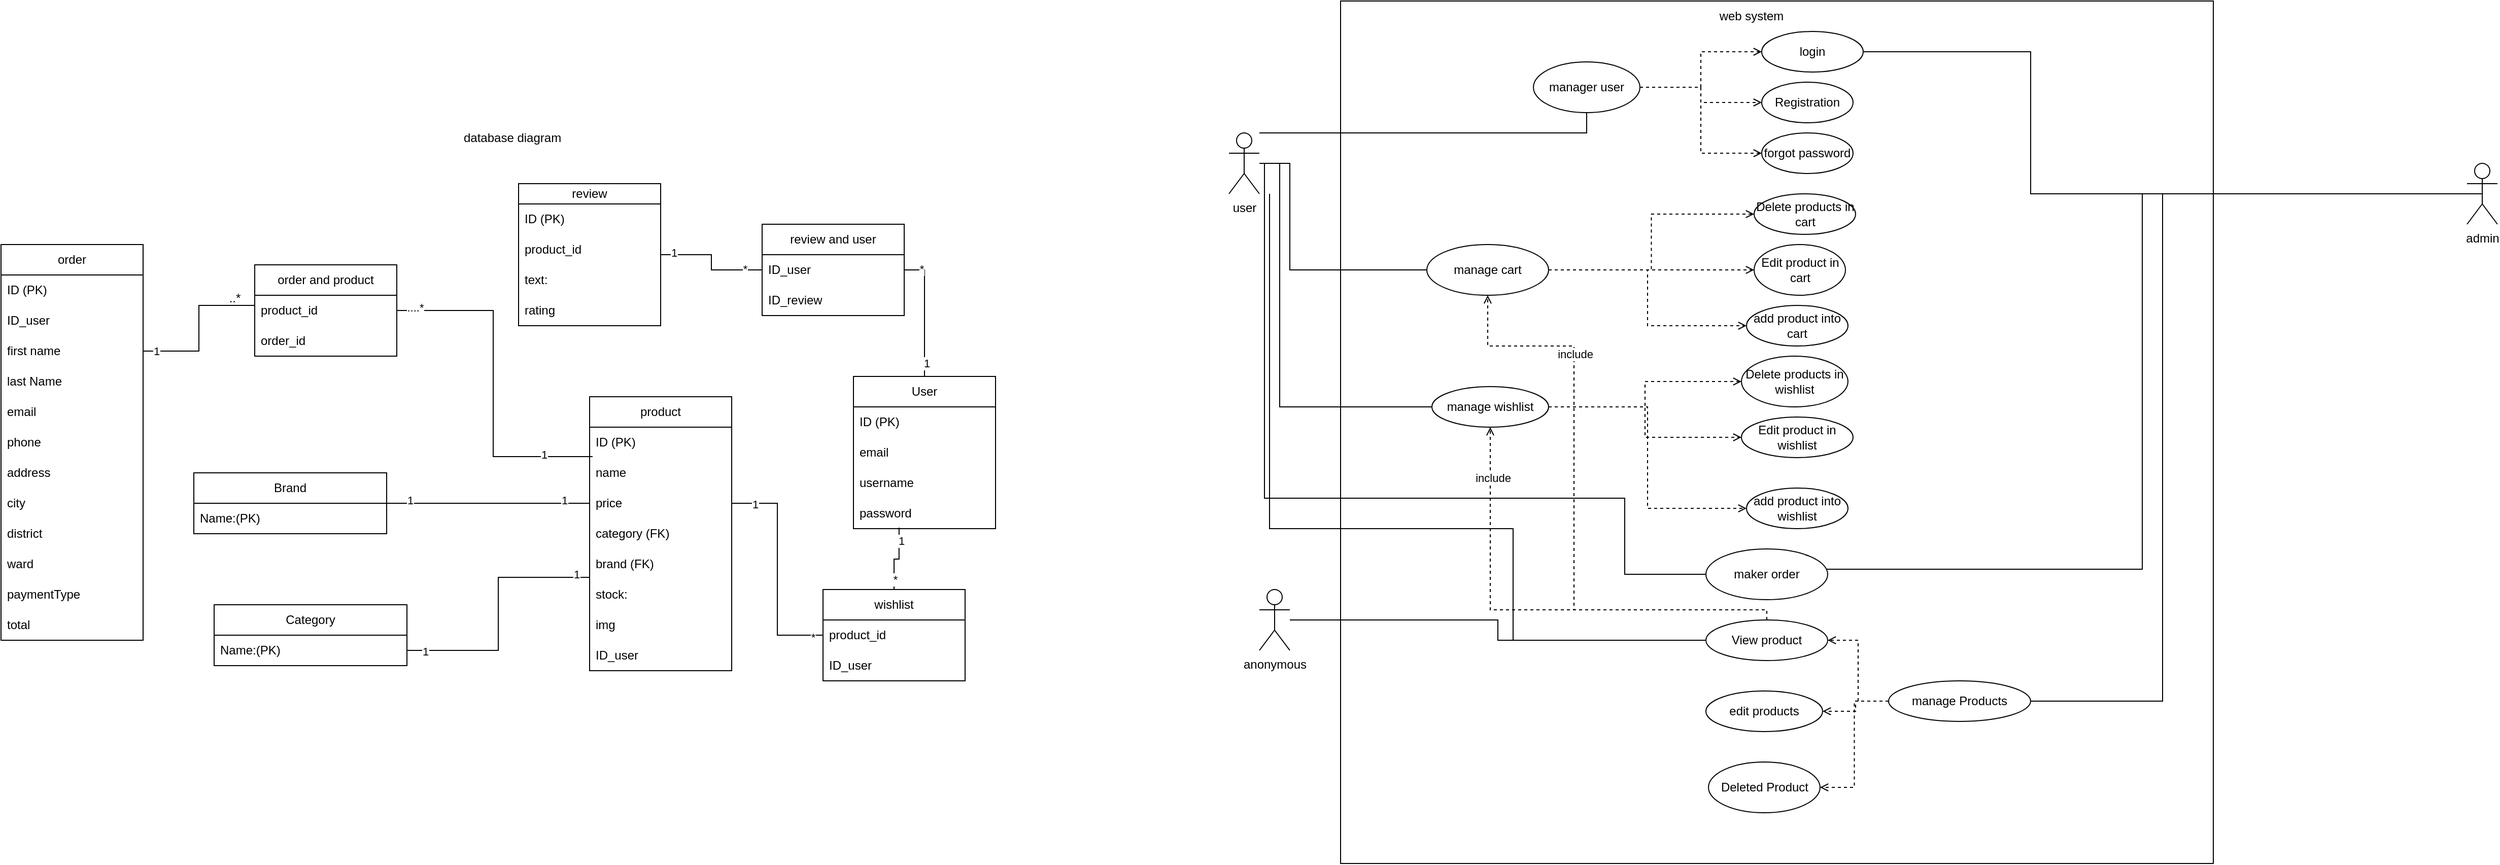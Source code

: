 <mxfile version="21.1.8" type="device">
  <diagram name="Page-1" id="ICI-8vK0ts3EgLsvYybd">
    <mxGraphModel dx="5210" dy="1848" grid="1" gridSize="10" guides="1" tooltips="1" connect="1" arrows="1" fold="1" page="1" pageScale="1" pageWidth="850" pageHeight="1100" math="0" shadow="0">
      <root>
        <mxCell id="0" />
        <mxCell id="1" parent="0" />
        <mxCell id="e3dgtLt3XknYAATpjzhd-1" value="user" style="shape=umlActor;verticalLabelPosition=bottom;verticalAlign=top;html=1;outlineConnect=0;" parent="1" vertex="1">
          <mxGeometry x="-430" y="140" width="30" height="60" as="geometry" />
        </mxCell>
        <mxCell id="e3dgtLt3XknYAATpjzhd-4" value="" style="rounded=0;whiteSpace=wrap;html=1;" parent="1" vertex="1">
          <mxGeometry x="-320" y="10" width="860" height="850" as="geometry" />
        </mxCell>
        <mxCell id="e3dgtLt3XknYAATpjzhd-2" value="admin" style="shape=umlActor;verticalLabelPosition=bottom;verticalAlign=top;html=1;outlineConnect=0;" parent="1" vertex="1">
          <mxGeometry x="790" y="170" width="30" height="60" as="geometry" />
        </mxCell>
        <mxCell id="e3dgtLt3XknYAATpjzhd-7" value="web system" style="text;html=1;strokeColor=none;fillColor=none;align=center;verticalAlign=middle;whiteSpace=wrap;rounded=0;" parent="1" vertex="1">
          <mxGeometry x="20" y="10" width="130" height="30" as="geometry" />
        </mxCell>
        <mxCell id="0JroKW-J_Lcgd8uyPRVh-32" style="edgeStyle=orthogonalEdgeStyle;rounded=0;orthogonalLoop=1;jettySize=auto;html=1;entryX=0.5;entryY=0.5;entryDx=0;entryDy=0;entryPerimeter=0;endArrow=none;endFill=0;" edge="1" parent="1" source="e3dgtLt3XknYAATpjzhd-8" target="e3dgtLt3XknYAATpjzhd-2">
          <mxGeometry relative="1" as="geometry">
            <Array as="points">
              <mxPoint x="360" y="60" />
              <mxPoint x="360" y="200" />
            </Array>
          </mxGeometry>
        </mxCell>
        <mxCell id="e3dgtLt3XknYAATpjzhd-8" value="login" style="ellipse;whiteSpace=wrap;html=1;" parent="1" vertex="1">
          <mxGeometry x="95" y="40" width="100" height="40" as="geometry" />
        </mxCell>
        <mxCell id="e3dgtLt3XknYAATpjzhd-9" value="Registration" style="ellipse;whiteSpace=wrap;html=1;" parent="1" vertex="1">
          <mxGeometry x="95" y="90" width="90" height="40" as="geometry" />
        </mxCell>
        <mxCell id="0JroKW-J_Lcgd8uyPRVh-38" style="edgeStyle=orthogonalEdgeStyle;rounded=0;orthogonalLoop=1;jettySize=auto;html=1;endArrow=none;endFill=0;" edge="1" parent="1" source="e3dgtLt3XknYAATpjzhd-11" target="0JroKW-J_Lcgd8uyPRVh-2">
          <mxGeometry relative="1" as="geometry" />
        </mxCell>
        <mxCell id="0JroKW-J_Lcgd8uyPRVh-39" style="edgeStyle=orthogonalEdgeStyle;rounded=0;orthogonalLoop=1;jettySize=auto;html=1;endArrow=none;endFill=0;" edge="1" parent="1" source="e3dgtLt3XknYAATpjzhd-11">
          <mxGeometry relative="1" as="geometry">
            <mxPoint x="-390" y="200" as="targetPoint" />
            <Array as="points">
              <mxPoint x="-150" y="640" />
              <mxPoint x="-150" y="530" />
              <mxPoint x="-390" y="530" />
            </Array>
          </mxGeometry>
        </mxCell>
        <mxCell id="0JroKW-J_Lcgd8uyPRVh-42" style="edgeStyle=orthogonalEdgeStyle;rounded=0;orthogonalLoop=1;jettySize=auto;html=1;dashed=1;endArrow=open;endFill=0;" edge="1" parent="1" source="e3dgtLt3XknYAATpjzhd-11" target="e3dgtLt3XknYAATpjzhd-16">
          <mxGeometry relative="1" as="geometry">
            <Array as="points">
              <mxPoint x="100" y="610" />
              <mxPoint x="-90" y="610" />
              <mxPoint x="-90" y="350" />
              <mxPoint x="-175" y="350" />
            </Array>
          </mxGeometry>
        </mxCell>
        <mxCell id="0JroKW-J_Lcgd8uyPRVh-45" value="include" style="edgeLabel;html=1;align=center;verticalAlign=middle;resizable=0;points=[];" vertex="1" connectable="0" parent="0JroKW-J_Lcgd8uyPRVh-42">
          <mxGeometry x="0.519" y="-1" relative="1" as="geometry">
            <mxPoint as="offset" />
          </mxGeometry>
        </mxCell>
        <mxCell id="0JroKW-J_Lcgd8uyPRVh-44" style="edgeStyle=orthogonalEdgeStyle;rounded=0;orthogonalLoop=1;jettySize=auto;html=1;entryX=0.5;entryY=1;entryDx=0;entryDy=0;dashed=1;endArrow=open;endFill=0;" edge="1" parent="1" source="e3dgtLt3XknYAATpjzhd-11" target="e3dgtLt3XknYAATpjzhd-12">
          <mxGeometry relative="1" as="geometry">
            <Array as="points">
              <mxPoint x="100" y="610" />
              <mxPoint x="-172" y="610" />
            </Array>
          </mxGeometry>
        </mxCell>
        <mxCell id="0JroKW-J_Lcgd8uyPRVh-46" value="include" style="edgeLabel;html=1;align=center;verticalAlign=middle;resizable=0;points=[];" vertex="1" connectable="0" parent="0JroKW-J_Lcgd8uyPRVh-44">
          <mxGeometry x="0.787" y="-2" relative="1" as="geometry">
            <mxPoint as="offset" />
          </mxGeometry>
        </mxCell>
        <mxCell id="e3dgtLt3XknYAATpjzhd-11" value="View product" style="ellipse;whiteSpace=wrap;html=1;" parent="1" vertex="1">
          <mxGeometry x="40" y="620" width="120" height="40" as="geometry" />
        </mxCell>
        <mxCell id="0JroKW-J_Lcgd8uyPRVh-20" style="edgeStyle=orthogonalEdgeStyle;rounded=0;orthogonalLoop=1;jettySize=auto;html=1;dashed=1;endArrow=open;endFill=0;" edge="1" parent="1" source="e3dgtLt3XknYAATpjzhd-12" target="0JroKW-J_Lcgd8uyPRVh-6">
          <mxGeometry relative="1" as="geometry" />
        </mxCell>
        <mxCell id="0JroKW-J_Lcgd8uyPRVh-21" style="edgeStyle=orthogonalEdgeStyle;rounded=0;orthogonalLoop=1;jettySize=auto;html=1;entryX=0;entryY=0.5;entryDx=0;entryDy=0;dashed=1;endArrow=open;endFill=0;" edge="1" parent="1" source="e3dgtLt3XknYAATpjzhd-12" target="0JroKW-J_Lcgd8uyPRVh-10">
          <mxGeometry relative="1" as="geometry" />
        </mxCell>
        <mxCell id="0JroKW-J_Lcgd8uyPRVh-22" style="edgeStyle=orthogonalEdgeStyle;rounded=0;orthogonalLoop=1;jettySize=auto;html=1;entryX=0;entryY=0.5;entryDx=0;entryDy=0;dashed=1;endArrow=open;endFill=0;" edge="1" parent="1" source="e3dgtLt3XknYAATpjzhd-12" target="0JroKW-J_Lcgd8uyPRVh-11">
          <mxGeometry relative="1" as="geometry" />
        </mxCell>
        <mxCell id="0JroKW-J_Lcgd8uyPRVh-31" style="edgeStyle=orthogonalEdgeStyle;rounded=0;orthogonalLoop=1;jettySize=auto;html=1;endArrow=none;endFill=0;" edge="1" parent="1" source="e3dgtLt3XknYAATpjzhd-12" target="e3dgtLt3XknYAATpjzhd-1">
          <mxGeometry relative="1" as="geometry">
            <Array as="points">
              <mxPoint x="-380" y="410" />
              <mxPoint x="-380" y="170" />
            </Array>
          </mxGeometry>
        </mxCell>
        <mxCell id="e3dgtLt3XknYAATpjzhd-12" value="manage wishlist" style="ellipse;whiteSpace=wrap;html=1;" parent="1" vertex="1">
          <mxGeometry x="-230" y="390" width="115" height="40" as="geometry" />
        </mxCell>
        <mxCell id="0JroKW-J_Lcgd8uyPRVh-23" style="edgeStyle=orthogonalEdgeStyle;rounded=0;orthogonalLoop=1;jettySize=auto;html=1;entryX=1;entryY=0.5;entryDx=0;entryDy=0;dashed=1;endArrow=open;endFill=0;" edge="1" parent="1" source="e3dgtLt3XknYAATpjzhd-13" target="e3dgtLt3XknYAATpjzhd-11">
          <mxGeometry relative="1" as="geometry" />
        </mxCell>
        <mxCell id="0JroKW-J_Lcgd8uyPRVh-24" style="edgeStyle=orthogonalEdgeStyle;rounded=0;orthogonalLoop=1;jettySize=auto;html=1;dashed=1;endArrow=open;endFill=0;" edge="1" parent="1" source="e3dgtLt3XknYAATpjzhd-13" target="e3dgtLt3XknYAATpjzhd-15">
          <mxGeometry relative="1" as="geometry" />
        </mxCell>
        <mxCell id="0JroKW-J_Lcgd8uyPRVh-25" style="edgeStyle=orthogonalEdgeStyle;rounded=0;orthogonalLoop=1;jettySize=auto;html=1;entryX=1;entryY=0.5;entryDx=0;entryDy=0;endArrow=open;endFill=0;dashed=1;" edge="1" parent="1" source="e3dgtLt3XknYAATpjzhd-13" target="0JroKW-J_Lcgd8uyPRVh-3">
          <mxGeometry relative="1" as="geometry" />
        </mxCell>
        <mxCell id="0JroKW-J_Lcgd8uyPRVh-35" style="edgeStyle=orthogonalEdgeStyle;rounded=0;orthogonalLoop=1;jettySize=auto;html=1;endArrow=none;endFill=0;" edge="1" parent="1" source="e3dgtLt3XknYAATpjzhd-13" target="e3dgtLt3XknYAATpjzhd-2">
          <mxGeometry relative="1" as="geometry">
            <Array as="points">
              <mxPoint x="490" y="700" />
              <mxPoint x="490" y="200" />
            </Array>
          </mxGeometry>
        </mxCell>
        <mxCell id="e3dgtLt3XknYAATpjzhd-13" value="manage Products" style="ellipse;whiteSpace=wrap;html=1;" parent="1" vertex="1">
          <mxGeometry x="220" y="680" width="140" height="40" as="geometry" />
        </mxCell>
        <mxCell id="e3dgtLt3XknYAATpjzhd-15" value="edit products" style="ellipse;whiteSpace=wrap;html=1;" parent="1" vertex="1">
          <mxGeometry x="40" y="690" width="115" height="40" as="geometry" />
        </mxCell>
        <mxCell id="0JroKW-J_Lcgd8uyPRVh-17" style="edgeStyle=orthogonalEdgeStyle;rounded=0;orthogonalLoop=1;jettySize=auto;html=1;entryX=0;entryY=0.5;entryDx=0;entryDy=0;dashed=1;endArrow=open;endFill=0;" edge="1" parent="1" source="e3dgtLt3XknYAATpjzhd-16" target="0JroKW-J_Lcgd8uyPRVh-9">
          <mxGeometry relative="1" as="geometry" />
        </mxCell>
        <mxCell id="0JroKW-J_Lcgd8uyPRVh-18" style="edgeStyle=orthogonalEdgeStyle;rounded=0;orthogonalLoop=1;jettySize=auto;html=1;endArrow=open;endFill=0;dashed=1;" edge="1" parent="1" source="e3dgtLt3XknYAATpjzhd-16" target="0JroKW-J_Lcgd8uyPRVh-7">
          <mxGeometry relative="1" as="geometry" />
        </mxCell>
        <mxCell id="0JroKW-J_Lcgd8uyPRVh-19" style="edgeStyle=orthogonalEdgeStyle;rounded=0;orthogonalLoop=1;jettySize=auto;html=1;entryX=0;entryY=0.5;entryDx=0;entryDy=0;endArrow=open;endFill=0;dashed=1;" edge="1" parent="1" source="e3dgtLt3XknYAATpjzhd-16" target="0JroKW-J_Lcgd8uyPRVh-8">
          <mxGeometry relative="1" as="geometry" />
        </mxCell>
        <mxCell id="0JroKW-J_Lcgd8uyPRVh-30" style="edgeStyle=orthogonalEdgeStyle;rounded=0;orthogonalLoop=1;jettySize=auto;html=1;endArrow=none;endFill=0;" edge="1" parent="1" source="e3dgtLt3XknYAATpjzhd-16" target="e3dgtLt3XknYAATpjzhd-1">
          <mxGeometry relative="1" as="geometry">
            <Array as="points">
              <mxPoint x="-370" y="275" />
              <mxPoint x="-370" y="170" />
            </Array>
          </mxGeometry>
        </mxCell>
        <mxCell id="e3dgtLt3XknYAATpjzhd-16" value="manage cart" style="ellipse;whiteSpace=wrap;html=1;" parent="1" vertex="1">
          <mxGeometry x="-235" y="250" width="120" height="50" as="geometry" />
        </mxCell>
        <mxCell id="e3dgtLt3XknYAATpjzhd-17" value="forgot password" style="ellipse;whiteSpace=wrap;html=1;" parent="1" vertex="1">
          <mxGeometry x="95" y="140" width="90" height="40" as="geometry" />
        </mxCell>
        <mxCell id="0JroKW-J_Lcgd8uyPRVh-2" value="anonymous" style="shape=umlActor;verticalLabelPosition=bottom;verticalAlign=top;html=1;outlineConnect=0;" vertex="1" parent="1">
          <mxGeometry x="-400" y="590" width="30" height="60" as="geometry" />
        </mxCell>
        <mxCell id="0JroKW-J_Lcgd8uyPRVh-3" value="Deleted Product" style="ellipse;whiteSpace=wrap;html=1;" vertex="1" parent="1">
          <mxGeometry x="42.5" y="760" width="110" height="50" as="geometry" />
        </mxCell>
        <mxCell id="0JroKW-J_Lcgd8uyPRVh-14" style="edgeStyle=orthogonalEdgeStyle;rounded=0;orthogonalLoop=1;jettySize=auto;html=1;dashed=1;endArrow=open;endFill=0;" edge="1" parent="1" source="0JroKW-J_Lcgd8uyPRVh-4" target="e3dgtLt3XknYAATpjzhd-8">
          <mxGeometry relative="1" as="geometry" />
        </mxCell>
        <mxCell id="0JroKW-J_Lcgd8uyPRVh-15" style="edgeStyle=orthogonalEdgeStyle;rounded=0;orthogonalLoop=1;jettySize=auto;html=1;dashed=1;endArrow=open;endFill=0;" edge="1" parent="1" source="0JroKW-J_Lcgd8uyPRVh-4" target="e3dgtLt3XknYAATpjzhd-9">
          <mxGeometry relative="1" as="geometry" />
        </mxCell>
        <mxCell id="0JroKW-J_Lcgd8uyPRVh-16" style="edgeStyle=orthogonalEdgeStyle;rounded=0;orthogonalLoop=1;jettySize=auto;html=1;entryX=0;entryY=0.5;entryDx=0;entryDy=0;dashed=1;endArrow=open;endFill=0;" edge="1" parent="1" source="0JroKW-J_Lcgd8uyPRVh-4" target="e3dgtLt3XknYAATpjzhd-17">
          <mxGeometry relative="1" as="geometry" />
        </mxCell>
        <mxCell id="0JroKW-J_Lcgd8uyPRVh-28" style="edgeStyle=orthogonalEdgeStyle;rounded=0;orthogonalLoop=1;jettySize=auto;html=1;endArrow=none;endFill=0;" edge="1" parent="1" source="0JroKW-J_Lcgd8uyPRVh-4" target="e3dgtLt3XknYAATpjzhd-1">
          <mxGeometry relative="1" as="geometry">
            <Array as="points">
              <mxPoint x="-78" y="140" />
            </Array>
          </mxGeometry>
        </mxCell>
        <mxCell id="0JroKW-J_Lcgd8uyPRVh-4" value="manager user" style="ellipse;whiteSpace=wrap;html=1;" vertex="1" parent="1">
          <mxGeometry x="-130" y="70" width="105" height="50" as="geometry" />
        </mxCell>
        <mxCell id="0JroKW-J_Lcgd8uyPRVh-36" style="edgeStyle=orthogonalEdgeStyle;rounded=0;orthogonalLoop=1;jettySize=auto;html=1;endArrow=none;endFill=0;" edge="1" parent="1" source="0JroKW-J_Lcgd8uyPRVh-5" target="e3dgtLt3XknYAATpjzhd-1">
          <mxGeometry relative="1" as="geometry">
            <Array as="points">
              <mxPoint x="-40" y="575" />
              <mxPoint x="-40" y="500" />
              <mxPoint x="-395" y="500" />
            </Array>
          </mxGeometry>
        </mxCell>
        <mxCell id="0JroKW-J_Lcgd8uyPRVh-41" style="edgeStyle=orthogonalEdgeStyle;rounded=0;orthogonalLoop=1;jettySize=auto;html=1;endArrow=none;endFill=0;" edge="1" parent="1" source="0JroKW-J_Lcgd8uyPRVh-5">
          <mxGeometry relative="1" as="geometry">
            <mxPoint x="800" y="200" as="targetPoint" />
            <Array as="points">
              <mxPoint x="470" y="570" />
              <mxPoint x="470" y="200" />
            </Array>
          </mxGeometry>
        </mxCell>
        <mxCell id="0JroKW-J_Lcgd8uyPRVh-5" value="maker order" style="ellipse;whiteSpace=wrap;html=1;" vertex="1" parent="1">
          <mxGeometry x="40" y="550" width="120" height="50" as="geometry" />
        </mxCell>
        <mxCell id="0JroKW-J_Lcgd8uyPRVh-6" value="Delete products in wishlist" style="ellipse;whiteSpace=wrap;html=1;" vertex="1" parent="1">
          <mxGeometry x="75" y="360" width="105" height="50" as="geometry" />
        </mxCell>
        <mxCell id="0JroKW-J_Lcgd8uyPRVh-7" value="Edit product in cart" style="ellipse;whiteSpace=wrap;html=1;" vertex="1" parent="1">
          <mxGeometry x="87.5" y="250" width="90" height="50" as="geometry" />
        </mxCell>
        <mxCell id="0JroKW-J_Lcgd8uyPRVh-8" value="add product into cart" style="ellipse;whiteSpace=wrap;html=1;" vertex="1" parent="1">
          <mxGeometry x="80" y="310" width="100" height="40" as="geometry" />
        </mxCell>
        <mxCell id="0JroKW-J_Lcgd8uyPRVh-9" value="Delete products in cart" style="ellipse;whiteSpace=wrap;html=1;" vertex="1" parent="1">
          <mxGeometry x="87.5" y="200" width="100" height="40" as="geometry" />
        </mxCell>
        <mxCell id="0JroKW-J_Lcgd8uyPRVh-10" value="Edit product in wishlist" style="ellipse;whiteSpace=wrap;html=1;" vertex="1" parent="1">
          <mxGeometry x="75" y="420" width="110" height="40" as="geometry" />
        </mxCell>
        <mxCell id="0JroKW-J_Lcgd8uyPRVh-11" value="add product into wishlist" style="ellipse;whiteSpace=wrap;html=1;" vertex="1" parent="1">
          <mxGeometry x="80" y="490" width="100" height="40" as="geometry" />
        </mxCell>
        <mxCell id="0JroKW-J_Lcgd8uyPRVh-121" value="" style="group" vertex="1" connectable="0" parent="1">
          <mxGeometry x="-1640" y="130" width="980" height="550" as="geometry" />
        </mxCell>
        <mxCell id="0JroKW-J_Lcgd8uyPRVh-47" value="product" style="swimlane;fontStyle=0;childLayout=stackLayout;horizontal=1;startSize=30;horizontalStack=0;resizeParent=1;resizeParentMax=0;resizeLast=0;collapsible=1;marginBottom=0;whiteSpace=wrap;html=1;" vertex="1" parent="0JroKW-J_Lcgd8uyPRVh-121">
          <mxGeometry x="580" y="270" width="140" height="270" as="geometry" />
        </mxCell>
        <mxCell id="0JroKW-J_Lcgd8uyPRVh-65" value="ID (PK)" style="text;strokeColor=none;fillColor=none;align=left;verticalAlign=middle;spacingLeft=4;spacingRight=4;overflow=hidden;points=[[0,0.5],[1,0.5]];portConstraint=eastwest;rotatable=0;whiteSpace=wrap;html=1;" vertex="1" parent="0JroKW-J_Lcgd8uyPRVh-47">
          <mxGeometry y="30" width="140" height="30" as="geometry" />
        </mxCell>
        <mxCell id="0JroKW-J_Lcgd8uyPRVh-48" value="name" style="text;strokeColor=none;fillColor=none;align=left;verticalAlign=middle;spacingLeft=4;spacingRight=4;overflow=hidden;points=[[0,0.5],[1,0.5]];portConstraint=eastwest;rotatable=0;whiteSpace=wrap;html=1;" vertex="1" parent="0JroKW-J_Lcgd8uyPRVh-47">
          <mxGeometry y="60" width="140" height="30" as="geometry" />
        </mxCell>
        <mxCell id="0JroKW-J_Lcgd8uyPRVh-49" value="price" style="text;strokeColor=none;fillColor=none;align=left;verticalAlign=middle;spacingLeft=4;spacingRight=4;overflow=hidden;points=[[0,0.5],[1,0.5]];portConstraint=eastwest;rotatable=0;whiteSpace=wrap;html=1;" vertex="1" parent="0JroKW-J_Lcgd8uyPRVh-47">
          <mxGeometry y="90" width="140" height="30" as="geometry" />
        </mxCell>
        <mxCell id="0JroKW-J_Lcgd8uyPRVh-68" value="category (FK)" style="text;strokeColor=none;fillColor=none;align=left;verticalAlign=middle;spacingLeft=4;spacingRight=4;overflow=hidden;points=[[0,0.5],[1,0.5]];portConstraint=eastwest;rotatable=0;whiteSpace=wrap;html=1;" vertex="1" parent="0JroKW-J_Lcgd8uyPRVh-47">
          <mxGeometry y="120" width="140" height="30" as="geometry" />
        </mxCell>
        <mxCell id="0JroKW-J_Lcgd8uyPRVh-69" value="brand (FK)" style="text;strokeColor=none;fillColor=none;align=left;verticalAlign=middle;spacingLeft=4;spacingRight=4;overflow=hidden;points=[[0,0.5],[1,0.5]];portConstraint=eastwest;rotatable=0;whiteSpace=wrap;html=1;" vertex="1" parent="0JroKW-J_Lcgd8uyPRVh-47">
          <mxGeometry y="150" width="140" height="30" as="geometry" />
        </mxCell>
        <mxCell id="0JroKW-J_Lcgd8uyPRVh-50" value="stock:" style="text;strokeColor=none;fillColor=none;align=left;verticalAlign=middle;spacingLeft=4;spacingRight=4;overflow=hidden;points=[[0,0.5],[1,0.5]];portConstraint=eastwest;rotatable=0;whiteSpace=wrap;html=1;" vertex="1" parent="0JroKW-J_Lcgd8uyPRVh-47">
          <mxGeometry y="180" width="140" height="30" as="geometry" />
        </mxCell>
        <mxCell id="0JroKW-J_Lcgd8uyPRVh-66" value="img" style="text;strokeColor=none;fillColor=none;align=left;verticalAlign=middle;spacingLeft=4;spacingRight=4;overflow=hidden;points=[[0,0.5],[1,0.5]];portConstraint=eastwest;rotatable=0;whiteSpace=wrap;html=1;" vertex="1" parent="0JroKW-J_Lcgd8uyPRVh-47">
          <mxGeometry y="210" width="140" height="30" as="geometry" />
        </mxCell>
        <mxCell id="0JroKW-J_Lcgd8uyPRVh-90" value="ID_user" style="text;strokeColor=none;fillColor=none;align=left;verticalAlign=middle;spacingLeft=4;spacingRight=4;overflow=hidden;points=[[0,0.5],[1,0.5]];portConstraint=eastwest;rotatable=0;whiteSpace=wrap;html=1;" vertex="1" parent="0JroKW-J_Lcgd8uyPRVh-47">
          <mxGeometry y="240" width="140" height="30" as="geometry" />
        </mxCell>
        <mxCell id="0JroKW-J_Lcgd8uyPRVh-112" style="edgeStyle=orthogonalEdgeStyle;rounded=0;orthogonalLoop=1;jettySize=auto;html=1;endArrow=none;endFill=0;" edge="1" parent="0JroKW-J_Lcgd8uyPRVh-121" source="0JroKW-J_Lcgd8uyPRVh-60" target="0JroKW-J_Lcgd8uyPRVh-49">
          <mxGeometry relative="1" as="geometry" />
        </mxCell>
        <mxCell id="0JroKW-J_Lcgd8uyPRVh-126" value="1" style="edgeLabel;html=1;align=center;verticalAlign=middle;resizable=0;points=[];" vertex="1" connectable="0" parent="0JroKW-J_Lcgd8uyPRVh-112">
          <mxGeometry x="-0.77" y="3" relative="1" as="geometry">
            <mxPoint as="offset" />
          </mxGeometry>
        </mxCell>
        <mxCell id="0JroKW-J_Lcgd8uyPRVh-127" value="1" style="edgeLabel;html=1;align=center;verticalAlign=middle;resizable=0;points=[];" vertex="1" connectable="0" parent="0JroKW-J_Lcgd8uyPRVh-112">
          <mxGeometry x="0.76" y="3" relative="1" as="geometry">
            <mxPoint x="-1" as="offset" />
          </mxGeometry>
        </mxCell>
        <mxCell id="0JroKW-J_Lcgd8uyPRVh-60" value="Brand" style="swimlane;fontStyle=0;childLayout=stackLayout;horizontal=1;startSize=30;horizontalStack=0;resizeParent=1;resizeParentMax=0;resizeLast=0;collapsible=1;marginBottom=0;whiteSpace=wrap;html=1;" vertex="1" parent="0JroKW-J_Lcgd8uyPRVh-121">
          <mxGeometry x="190" y="345" width="190" height="60" as="geometry">
            <mxRectangle x="-1460" y="750" width="60" height="30" as="alternateBounds" />
          </mxGeometry>
        </mxCell>
        <mxCell id="0JroKW-J_Lcgd8uyPRVh-61" value="Name:(PK)" style="text;strokeColor=none;fillColor=none;align=left;verticalAlign=middle;spacingLeft=4;spacingRight=4;overflow=hidden;points=[[0,0.5],[1,0.5]];portConstraint=eastwest;rotatable=0;whiteSpace=wrap;html=1;" vertex="1" parent="0JroKW-J_Lcgd8uyPRVh-60">
          <mxGeometry y="30" width="190" height="30" as="geometry" />
        </mxCell>
        <mxCell id="0JroKW-J_Lcgd8uyPRVh-70" value="Category" style="swimlane;fontStyle=0;childLayout=stackLayout;horizontal=1;startSize=30;horizontalStack=0;resizeParent=1;resizeParentMax=0;resizeLast=0;collapsible=1;marginBottom=0;whiteSpace=wrap;html=1;" vertex="1" parent="0JroKW-J_Lcgd8uyPRVh-121">
          <mxGeometry x="210" y="475" width="190" height="60" as="geometry">
            <mxRectangle x="-1460" y="750" width="60" height="30" as="alternateBounds" />
          </mxGeometry>
        </mxCell>
        <mxCell id="0JroKW-J_Lcgd8uyPRVh-71" value="Name:(PK)" style="text;strokeColor=none;fillColor=none;align=left;verticalAlign=middle;spacingLeft=4;spacingRight=4;overflow=hidden;points=[[0,0.5],[1,0.5]];portConstraint=eastwest;rotatable=0;whiteSpace=wrap;html=1;" vertex="1" parent="0JroKW-J_Lcgd8uyPRVh-70">
          <mxGeometry y="30" width="190" height="30" as="geometry" />
        </mxCell>
        <mxCell id="0JroKW-J_Lcgd8uyPRVh-73" value="User" style="swimlane;fontStyle=0;childLayout=stackLayout;horizontal=1;startSize=30;horizontalStack=0;resizeParent=1;resizeParentMax=0;resizeLast=0;collapsible=1;marginBottom=0;whiteSpace=wrap;html=1;" vertex="1" parent="0JroKW-J_Lcgd8uyPRVh-121">
          <mxGeometry x="840" y="250" width="140" height="150" as="geometry" />
        </mxCell>
        <mxCell id="0JroKW-J_Lcgd8uyPRVh-74" value="ID (PK)" style="text;strokeColor=none;fillColor=none;align=left;verticalAlign=middle;spacingLeft=4;spacingRight=4;overflow=hidden;points=[[0,0.5],[1,0.5]];portConstraint=eastwest;rotatable=0;whiteSpace=wrap;html=1;" vertex="1" parent="0JroKW-J_Lcgd8uyPRVh-73">
          <mxGeometry y="30" width="140" height="30" as="geometry" />
        </mxCell>
        <mxCell id="0JroKW-J_Lcgd8uyPRVh-75" value="email" style="text;strokeColor=none;fillColor=none;align=left;verticalAlign=middle;spacingLeft=4;spacingRight=4;overflow=hidden;points=[[0,0.5],[1,0.5]];portConstraint=eastwest;rotatable=0;whiteSpace=wrap;html=1;" vertex="1" parent="0JroKW-J_Lcgd8uyPRVh-73">
          <mxGeometry y="60" width="140" height="30" as="geometry" />
        </mxCell>
        <mxCell id="0JroKW-J_Lcgd8uyPRVh-76" value="username" style="text;strokeColor=none;fillColor=none;align=left;verticalAlign=middle;spacingLeft=4;spacingRight=4;overflow=hidden;points=[[0,0.5],[1,0.5]];portConstraint=eastwest;rotatable=0;whiteSpace=wrap;html=1;" vertex="1" parent="0JroKW-J_Lcgd8uyPRVh-73">
          <mxGeometry y="90" width="140" height="30" as="geometry" />
        </mxCell>
        <mxCell id="0JroKW-J_Lcgd8uyPRVh-77" value="password" style="text;strokeColor=none;fillColor=none;align=left;verticalAlign=middle;spacingLeft=4;spacingRight=4;overflow=hidden;points=[[0,0.5],[1,0.5]];portConstraint=eastwest;rotatable=0;whiteSpace=wrap;html=1;" vertex="1" parent="0JroKW-J_Lcgd8uyPRVh-73">
          <mxGeometry y="120" width="140" height="30" as="geometry" />
        </mxCell>
        <mxCell id="0JroKW-J_Lcgd8uyPRVh-81" value="review" style="swimlane;fontStyle=0;childLayout=stackLayout;horizontal=1;startSize=20;horizontalStack=0;resizeParent=1;resizeParentMax=0;resizeLast=0;collapsible=1;marginBottom=0;whiteSpace=wrap;html=1;" vertex="1" parent="0JroKW-J_Lcgd8uyPRVh-121">
          <mxGeometry x="510" y="60" width="140" height="140" as="geometry" />
        </mxCell>
        <mxCell id="0JroKW-J_Lcgd8uyPRVh-82" value="ID (PK)" style="text;strokeColor=none;fillColor=none;align=left;verticalAlign=middle;spacingLeft=4;spacingRight=4;overflow=hidden;points=[[0,0.5],[1,0.5]];portConstraint=eastwest;rotatable=0;whiteSpace=wrap;html=1;" vertex="1" parent="0JroKW-J_Lcgd8uyPRVh-81">
          <mxGeometry y="20" width="140" height="30" as="geometry" />
        </mxCell>
        <mxCell id="0JroKW-J_Lcgd8uyPRVh-85" value="product_id" style="text;strokeColor=none;fillColor=none;align=left;verticalAlign=middle;spacingLeft=4;spacingRight=4;overflow=hidden;points=[[0,0.5],[1,0.5]];portConstraint=eastwest;rotatable=0;whiteSpace=wrap;html=1;" vertex="1" parent="0JroKW-J_Lcgd8uyPRVh-81">
          <mxGeometry y="50" width="140" height="30" as="geometry" />
        </mxCell>
        <mxCell id="0JroKW-J_Lcgd8uyPRVh-83" value="text:" style="text;strokeColor=none;fillColor=none;align=left;verticalAlign=middle;spacingLeft=4;spacingRight=4;overflow=hidden;points=[[0,0.5],[1,0.5]];portConstraint=eastwest;rotatable=0;whiteSpace=wrap;html=1;" vertex="1" parent="0JroKW-J_Lcgd8uyPRVh-81">
          <mxGeometry y="80" width="140" height="30" as="geometry" />
        </mxCell>
        <mxCell id="0JroKW-J_Lcgd8uyPRVh-84" value="rating" style="text;strokeColor=none;fillColor=none;align=left;verticalAlign=middle;spacingLeft=4;spacingRight=4;overflow=hidden;points=[[0,0.5],[1,0.5]];portConstraint=eastwest;rotatable=0;whiteSpace=wrap;html=1;" vertex="1" parent="0JroKW-J_Lcgd8uyPRVh-81">
          <mxGeometry y="110" width="140" height="30" as="geometry" />
        </mxCell>
        <mxCell id="0JroKW-J_Lcgd8uyPRVh-86" value="review and user" style="swimlane;fontStyle=0;childLayout=stackLayout;horizontal=1;startSize=30;horizontalStack=0;resizeParent=1;resizeParentMax=0;resizeLast=0;collapsible=1;marginBottom=0;whiteSpace=wrap;html=1;" vertex="1" parent="0JroKW-J_Lcgd8uyPRVh-121">
          <mxGeometry x="750" y="100" width="140" height="90" as="geometry" />
        </mxCell>
        <mxCell id="0JroKW-J_Lcgd8uyPRVh-87" value="ID_user" style="text;strokeColor=none;fillColor=none;align=left;verticalAlign=middle;spacingLeft=4;spacingRight=4;overflow=hidden;points=[[0,0.5],[1,0.5]];portConstraint=eastwest;rotatable=0;whiteSpace=wrap;html=1;" vertex="1" parent="0JroKW-J_Lcgd8uyPRVh-86">
          <mxGeometry y="30" width="140" height="30" as="geometry" />
        </mxCell>
        <mxCell id="0JroKW-J_Lcgd8uyPRVh-88" value="ID_review" style="text;strokeColor=none;fillColor=none;align=left;verticalAlign=middle;spacingLeft=4;spacingRight=4;overflow=hidden;points=[[0,0.5],[1,0.5]];portConstraint=eastwest;rotatable=0;whiteSpace=wrap;html=1;" vertex="1" parent="0JroKW-J_Lcgd8uyPRVh-86">
          <mxGeometry y="60" width="140" height="30" as="geometry" />
        </mxCell>
        <mxCell id="0JroKW-J_Lcgd8uyPRVh-119" style="edgeStyle=orthogonalEdgeStyle;rounded=0;orthogonalLoop=1;jettySize=auto;html=1;entryX=0.321;entryY=0.967;entryDx=0;entryDy=0;entryPerimeter=0;endArrow=none;endFill=0;" edge="1" parent="0JroKW-J_Lcgd8uyPRVh-121" source="0JroKW-J_Lcgd8uyPRVh-91" target="0JroKW-J_Lcgd8uyPRVh-77">
          <mxGeometry relative="1" as="geometry" />
        </mxCell>
        <mxCell id="0JroKW-J_Lcgd8uyPRVh-132" value="1" style="edgeLabel;html=1;align=center;verticalAlign=middle;resizable=0;points=[];" vertex="1" connectable="0" parent="0JroKW-J_Lcgd8uyPRVh-119">
          <mxGeometry x="0.606" y="-2" relative="1" as="geometry">
            <mxPoint as="offset" />
          </mxGeometry>
        </mxCell>
        <mxCell id="0JroKW-J_Lcgd8uyPRVh-133" value="*" style="edgeLabel;html=1;align=center;verticalAlign=middle;resizable=0;points=[];" vertex="1" connectable="0" parent="0JroKW-J_Lcgd8uyPRVh-119">
          <mxGeometry x="-0.697" y="-1" relative="1" as="geometry">
            <mxPoint as="offset" />
          </mxGeometry>
        </mxCell>
        <mxCell id="0JroKW-J_Lcgd8uyPRVh-91" value="wishlist" style="swimlane;fontStyle=0;childLayout=stackLayout;horizontal=1;startSize=30;horizontalStack=0;resizeParent=1;resizeParentMax=0;resizeLast=0;collapsible=1;marginBottom=0;whiteSpace=wrap;html=1;" vertex="1" parent="0JroKW-J_Lcgd8uyPRVh-121">
          <mxGeometry x="810" y="460" width="140" height="90" as="geometry" />
        </mxCell>
        <mxCell id="0JroKW-J_Lcgd8uyPRVh-93" value="product_id" style="text;strokeColor=none;fillColor=none;align=left;verticalAlign=middle;spacingLeft=4;spacingRight=4;overflow=hidden;points=[[0,0.5],[1,0.5]];portConstraint=eastwest;rotatable=0;whiteSpace=wrap;html=1;" vertex="1" parent="0JroKW-J_Lcgd8uyPRVh-91">
          <mxGeometry y="30" width="140" height="30" as="geometry" />
        </mxCell>
        <mxCell id="0JroKW-J_Lcgd8uyPRVh-94" value="ID_user" style="text;strokeColor=none;fillColor=none;align=left;verticalAlign=middle;spacingLeft=4;spacingRight=4;overflow=hidden;points=[[0,0.5],[1,0.5]];portConstraint=eastwest;rotatable=0;whiteSpace=wrap;html=1;" vertex="1" parent="0JroKW-J_Lcgd8uyPRVh-91">
          <mxGeometry y="60" width="140" height="30" as="geometry" />
        </mxCell>
        <mxCell id="0JroKW-J_Lcgd8uyPRVh-95" value="order" style="swimlane;fontStyle=0;childLayout=stackLayout;horizontal=1;startSize=30;horizontalStack=0;resizeParent=1;resizeParentMax=0;resizeLast=0;collapsible=1;marginBottom=0;whiteSpace=wrap;html=1;" vertex="1" parent="0JroKW-J_Lcgd8uyPRVh-121">
          <mxGeometry y="120" width="140" height="390" as="geometry" />
        </mxCell>
        <mxCell id="0JroKW-J_Lcgd8uyPRVh-96" value="ID (PK)" style="text;strokeColor=none;fillColor=none;align=left;verticalAlign=middle;spacingLeft=4;spacingRight=4;overflow=hidden;points=[[0,0.5],[1,0.5]];portConstraint=eastwest;rotatable=0;whiteSpace=wrap;html=1;" vertex="1" parent="0JroKW-J_Lcgd8uyPRVh-95">
          <mxGeometry y="30" width="140" height="30" as="geometry" />
        </mxCell>
        <mxCell id="0JroKW-J_Lcgd8uyPRVh-97" value="ID_user" style="text;strokeColor=none;fillColor=none;align=left;verticalAlign=middle;spacingLeft=4;spacingRight=4;overflow=hidden;points=[[0,0.5],[1,0.5]];portConstraint=eastwest;rotatable=0;whiteSpace=wrap;html=1;" vertex="1" parent="0JroKW-J_Lcgd8uyPRVh-95">
          <mxGeometry y="60" width="140" height="30" as="geometry" />
        </mxCell>
        <mxCell id="0JroKW-J_Lcgd8uyPRVh-98" value="first name" style="text;strokeColor=none;fillColor=none;align=left;verticalAlign=middle;spacingLeft=4;spacingRight=4;overflow=hidden;points=[[0,0.5],[1,0.5]];portConstraint=eastwest;rotatable=0;whiteSpace=wrap;html=1;" vertex="1" parent="0JroKW-J_Lcgd8uyPRVh-95">
          <mxGeometry y="90" width="140" height="30" as="geometry" />
        </mxCell>
        <mxCell id="0JroKW-J_Lcgd8uyPRVh-99" value="last Name" style="text;strokeColor=none;fillColor=none;align=left;verticalAlign=middle;spacingLeft=4;spacingRight=4;overflow=hidden;points=[[0,0.5],[1,0.5]];portConstraint=eastwest;rotatable=0;whiteSpace=wrap;html=1;" vertex="1" parent="0JroKW-J_Lcgd8uyPRVh-95">
          <mxGeometry y="120" width="140" height="30" as="geometry" />
        </mxCell>
        <mxCell id="0JroKW-J_Lcgd8uyPRVh-100" value="email" style="text;strokeColor=none;fillColor=none;align=left;verticalAlign=middle;spacingLeft=4;spacingRight=4;overflow=hidden;points=[[0,0.5],[1,0.5]];portConstraint=eastwest;rotatable=0;whiteSpace=wrap;html=1;" vertex="1" parent="0JroKW-J_Lcgd8uyPRVh-95">
          <mxGeometry y="150" width="140" height="30" as="geometry" />
        </mxCell>
        <mxCell id="0JroKW-J_Lcgd8uyPRVh-101" value="phone" style="text;strokeColor=none;fillColor=none;align=left;verticalAlign=middle;spacingLeft=4;spacingRight=4;overflow=hidden;points=[[0,0.5],[1,0.5]];portConstraint=eastwest;rotatable=0;whiteSpace=wrap;html=1;" vertex="1" parent="0JroKW-J_Lcgd8uyPRVh-95">
          <mxGeometry y="180" width="140" height="30" as="geometry" />
        </mxCell>
        <mxCell id="0JroKW-J_Lcgd8uyPRVh-102" value="address" style="text;strokeColor=none;fillColor=none;align=left;verticalAlign=middle;spacingLeft=4;spacingRight=4;overflow=hidden;points=[[0,0.5],[1,0.5]];portConstraint=eastwest;rotatable=0;whiteSpace=wrap;html=1;" vertex="1" parent="0JroKW-J_Lcgd8uyPRVh-95">
          <mxGeometry y="210" width="140" height="30" as="geometry" />
        </mxCell>
        <mxCell id="0JroKW-J_Lcgd8uyPRVh-103" value="city" style="text;strokeColor=none;fillColor=none;align=left;verticalAlign=middle;spacingLeft=4;spacingRight=4;overflow=hidden;points=[[0,0.5],[1,0.5]];portConstraint=eastwest;rotatable=0;whiteSpace=wrap;html=1;" vertex="1" parent="0JroKW-J_Lcgd8uyPRVh-95">
          <mxGeometry y="240" width="140" height="30" as="geometry" />
        </mxCell>
        <mxCell id="0JroKW-J_Lcgd8uyPRVh-104" value="district" style="text;strokeColor=none;fillColor=none;align=left;verticalAlign=middle;spacingLeft=4;spacingRight=4;overflow=hidden;points=[[0,0.5],[1,0.5]];portConstraint=eastwest;rotatable=0;whiteSpace=wrap;html=1;" vertex="1" parent="0JroKW-J_Lcgd8uyPRVh-95">
          <mxGeometry y="270" width="140" height="30" as="geometry" />
        </mxCell>
        <mxCell id="0JroKW-J_Lcgd8uyPRVh-105" value="ward" style="text;strokeColor=none;fillColor=none;align=left;verticalAlign=middle;spacingLeft=4;spacingRight=4;overflow=hidden;points=[[0,0.5],[1,0.5]];portConstraint=eastwest;rotatable=0;whiteSpace=wrap;html=1;" vertex="1" parent="0JroKW-J_Lcgd8uyPRVh-95">
          <mxGeometry y="300" width="140" height="30" as="geometry" />
        </mxCell>
        <mxCell id="0JroKW-J_Lcgd8uyPRVh-106" value="paymentType" style="text;strokeColor=none;fillColor=none;align=left;verticalAlign=middle;spacingLeft=4;spacingRight=4;overflow=hidden;points=[[0,0.5],[1,0.5]];portConstraint=eastwest;rotatable=0;whiteSpace=wrap;html=1;" vertex="1" parent="0JroKW-J_Lcgd8uyPRVh-95">
          <mxGeometry y="330" width="140" height="30" as="geometry" />
        </mxCell>
        <mxCell id="0JroKW-J_Lcgd8uyPRVh-107" value="total" style="text;strokeColor=none;fillColor=none;align=left;verticalAlign=middle;spacingLeft=4;spacingRight=4;overflow=hidden;points=[[0,0.5],[1,0.5]];portConstraint=eastwest;rotatable=0;whiteSpace=wrap;html=1;" vertex="1" parent="0JroKW-J_Lcgd8uyPRVh-95">
          <mxGeometry y="360" width="140" height="30" as="geometry" />
        </mxCell>
        <mxCell id="0JroKW-J_Lcgd8uyPRVh-108" value="order and product" style="swimlane;fontStyle=0;childLayout=stackLayout;horizontal=1;startSize=30;horizontalStack=0;resizeParent=1;resizeParentMax=0;resizeLast=0;collapsible=1;marginBottom=0;whiteSpace=wrap;html=1;" vertex="1" parent="0JroKW-J_Lcgd8uyPRVh-121">
          <mxGeometry x="250" y="140" width="140" height="90" as="geometry" />
        </mxCell>
        <mxCell id="0JroKW-J_Lcgd8uyPRVh-109" value="product_id" style="text;strokeColor=none;fillColor=none;align=left;verticalAlign=middle;spacingLeft=4;spacingRight=4;overflow=hidden;points=[[0,0.5],[1,0.5]];portConstraint=eastwest;rotatable=0;whiteSpace=wrap;html=1;" vertex="1" parent="0JroKW-J_Lcgd8uyPRVh-108">
          <mxGeometry y="30" width="140" height="30" as="geometry" />
        </mxCell>
        <mxCell id="0JroKW-J_Lcgd8uyPRVh-110" value="order_id" style="text;strokeColor=none;fillColor=none;align=left;verticalAlign=middle;spacingLeft=4;spacingRight=4;overflow=hidden;points=[[0,0.5],[1,0.5]];portConstraint=eastwest;rotatable=0;whiteSpace=wrap;html=1;" vertex="1" parent="0JroKW-J_Lcgd8uyPRVh-108">
          <mxGeometry y="60" width="140" height="30" as="geometry" />
        </mxCell>
        <mxCell id="0JroKW-J_Lcgd8uyPRVh-113" style="edgeStyle=orthogonalEdgeStyle;rounded=0;orthogonalLoop=1;jettySize=auto;html=1;entryX=0;entryY=0.933;entryDx=0;entryDy=0;entryPerimeter=0;endArrow=none;endFill=0;" edge="1" parent="0JroKW-J_Lcgd8uyPRVh-121" source="0JroKW-J_Lcgd8uyPRVh-71" target="0JroKW-J_Lcgd8uyPRVh-69">
          <mxGeometry relative="1" as="geometry" />
        </mxCell>
        <mxCell id="0JroKW-J_Lcgd8uyPRVh-128" value="1" style="edgeLabel;html=1;align=center;verticalAlign=middle;resizable=0;points=[];" vertex="1" connectable="0" parent="0JroKW-J_Lcgd8uyPRVh-113">
          <mxGeometry x="0.897" y="3" relative="1" as="geometry">
            <mxPoint as="offset" />
          </mxGeometry>
        </mxCell>
        <mxCell id="0JroKW-J_Lcgd8uyPRVh-129" value="1" style="edgeLabel;html=1;align=center;verticalAlign=middle;resizable=0;points=[];" vertex="1" connectable="0" parent="0JroKW-J_Lcgd8uyPRVh-113">
          <mxGeometry x="-0.857" y="-1" relative="1" as="geometry">
            <mxPoint as="offset" />
          </mxGeometry>
        </mxCell>
        <mxCell id="0JroKW-J_Lcgd8uyPRVh-114" style="edgeStyle=orthogonalEdgeStyle;rounded=0;orthogonalLoop=1;jettySize=auto;html=1;entryX=0;entryY=-0.033;entryDx=0;entryDy=0;entryPerimeter=0;endArrow=none;endFill=0;" edge="1" parent="0JroKW-J_Lcgd8uyPRVh-121" source="0JroKW-J_Lcgd8uyPRVh-98" target="0JroKW-J_Lcgd8uyPRVh-110">
          <mxGeometry relative="1" as="geometry" />
        </mxCell>
        <mxCell id="0JroKW-J_Lcgd8uyPRVh-122" value="1" style="edgeLabel;html=1;align=center;verticalAlign=middle;resizable=0;points=[];" vertex="1" connectable="0" parent="0JroKW-J_Lcgd8uyPRVh-114">
          <mxGeometry x="-0.851" relative="1" as="geometry">
            <mxPoint as="offset" />
          </mxGeometry>
        </mxCell>
        <mxCell id="0JroKW-J_Lcgd8uyPRVh-115" style="edgeStyle=orthogonalEdgeStyle;rounded=0;orthogonalLoop=1;jettySize=auto;html=1;entryX=0.021;entryY=0.967;entryDx=0;entryDy=0;entryPerimeter=0;endArrow=none;endFill=0;" edge="1" parent="0JroKW-J_Lcgd8uyPRVh-121" source="0JroKW-J_Lcgd8uyPRVh-109" target="0JroKW-J_Lcgd8uyPRVh-65">
          <mxGeometry relative="1" as="geometry">
            <Array as="points">
              <mxPoint x="485" y="185" />
              <mxPoint x="485" y="329" />
            </Array>
          </mxGeometry>
        </mxCell>
        <mxCell id="0JroKW-J_Lcgd8uyPRVh-123" value="1" style="edgeLabel;html=1;align=center;verticalAlign=middle;resizable=0;points=[];" vertex="1" connectable="0" parent="0JroKW-J_Lcgd8uyPRVh-115">
          <mxGeometry x="0.715" y="2" relative="1" as="geometry">
            <mxPoint as="offset" />
          </mxGeometry>
        </mxCell>
        <mxCell id="0JroKW-J_Lcgd8uyPRVh-124" value="....*" style="edgeLabel;html=1;align=center;verticalAlign=middle;resizable=0;points=[];" vertex="1" connectable="0" parent="0JroKW-J_Lcgd8uyPRVh-115">
          <mxGeometry x="-0.893" y="3" relative="1" as="geometry">
            <mxPoint as="offset" />
          </mxGeometry>
        </mxCell>
        <mxCell id="0JroKW-J_Lcgd8uyPRVh-116" style="edgeStyle=orthogonalEdgeStyle;rounded=0;orthogonalLoop=1;jettySize=auto;html=1;entryX=0;entryY=0.5;entryDx=0;entryDy=0;endArrow=none;endFill=0;" edge="1" parent="0JroKW-J_Lcgd8uyPRVh-121" source="0JroKW-J_Lcgd8uyPRVh-81" target="0JroKW-J_Lcgd8uyPRVh-87">
          <mxGeometry relative="1" as="geometry" />
        </mxCell>
        <mxCell id="0JroKW-J_Lcgd8uyPRVh-134" value="1" style="edgeLabel;html=1;align=center;verticalAlign=middle;resizable=0;points=[];" vertex="1" connectable="0" parent="0JroKW-J_Lcgd8uyPRVh-116">
          <mxGeometry x="-0.774" y="2" relative="1" as="geometry">
            <mxPoint as="offset" />
          </mxGeometry>
        </mxCell>
        <mxCell id="0JroKW-J_Lcgd8uyPRVh-135" value="*" style="edgeLabel;html=1;align=center;verticalAlign=middle;resizable=0;points=[];" vertex="1" connectable="0" parent="0JroKW-J_Lcgd8uyPRVh-116">
          <mxGeometry x="0.704" y="1" relative="1" as="geometry">
            <mxPoint as="offset" />
          </mxGeometry>
        </mxCell>
        <mxCell id="0JroKW-J_Lcgd8uyPRVh-117" style="edgeStyle=orthogonalEdgeStyle;rounded=0;orthogonalLoop=1;jettySize=auto;html=1;endArrow=none;endFill=0;" edge="1" parent="0JroKW-J_Lcgd8uyPRVh-121" source="0JroKW-J_Lcgd8uyPRVh-87" target="0JroKW-J_Lcgd8uyPRVh-73">
          <mxGeometry relative="1" as="geometry" />
        </mxCell>
        <mxCell id="0JroKW-J_Lcgd8uyPRVh-136" value="*" style="edgeLabel;html=1;align=center;verticalAlign=middle;resizable=0;points=[];" vertex="1" connectable="0" parent="0JroKW-J_Lcgd8uyPRVh-117">
          <mxGeometry x="-0.728" y="1" relative="1" as="geometry">
            <mxPoint as="offset" />
          </mxGeometry>
        </mxCell>
        <mxCell id="0JroKW-J_Lcgd8uyPRVh-137" value="1" style="edgeLabel;html=1;align=center;verticalAlign=middle;resizable=0;points=[];" vertex="1" connectable="0" parent="0JroKW-J_Lcgd8uyPRVh-117">
          <mxGeometry x="0.792" y="2" relative="1" as="geometry">
            <mxPoint as="offset" />
          </mxGeometry>
        </mxCell>
        <mxCell id="0JroKW-J_Lcgd8uyPRVh-118" style="edgeStyle=orthogonalEdgeStyle;rounded=0;orthogonalLoop=1;jettySize=auto;html=1;entryX=0;entryY=0.5;entryDx=0;entryDy=0;endArrow=none;endFill=0;" edge="1" parent="0JroKW-J_Lcgd8uyPRVh-121" source="0JroKW-J_Lcgd8uyPRVh-49" target="0JroKW-J_Lcgd8uyPRVh-93">
          <mxGeometry relative="1" as="geometry" />
        </mxCell>
        <mxCell id="0JroKW-J_Lcgd8uyPRVh-130" value="1" style="edgeLabel;html=1;align=center;verticalAlign=middle;resizable=0;points=[];" vertex="1" connectable="0" parent="0JroKW-J_Lcgd8uyPRVh-118">
          <mxGeometry x="-0.791" y="-1" relative="1" as="geometry">
            <mxPoint as="offset" />
          </mxGeometry>
        </mxCell>
        <mxCell id="0JroKW-J_Lcgd8uyPRVh-131" value="*" style="edgeLabel;html=1;align=center;verticalAlign=middle;resizable=0;points=[];" vertex="1" connectable="0" parent="0JroKW-J_Lcgd8uyPRVh-118">
          <mxGeometry x="0.909" y="-2" relative="1" as="geometry">
            <mxPoint as="offset" />
          </mxGeometry>
        </mxCell>
        <mxCell id="0JroKW-J_Lcgd8uyPRVh-120" value="database diagram" style="text;strokeColor=none;fillColor=none;align=left;verticalAlign=middle;spacingLeft=4;spacingRight=4;overflow=hidden;points=[[0,0.5],[1,0.5]];portConstraint=eastwest;rotatable=0;whiteSpace=wrap;html=1;" vertex="1" parent="0JroKW-J_Lcgd8uyPRVh-121">
          <mxGeometry x="450" width="130" height="30" as="geometry" />
        </mxCell>
        <mxCell id="0JroKW-J_Lcgd8uyPRVh-125" value="..*" style="text;html=1;align=center;verticalAlign=middle;resizable=0;points=[];autosize=1;strokeColor=none;fillColor=none;" vertex="1" parent="1">
          <mxGeometry x="-1425" y="288" width="30" height="30" as="geometry" />
        </mxCell>
      </root>
    </mxGraphModel>
  </diagram>
</mxfile>

